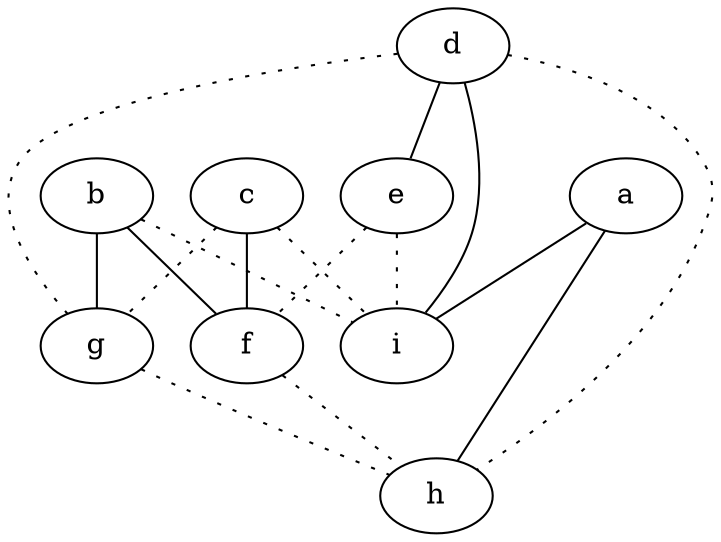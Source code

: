 graph {
a -- h;
a -- i;
b -- f;
b -- g;
b -- i [style=dotted];
c -- f;
c -- g [style=dotted];
c -- i [style=dotted];
d -- e;
d -- g [style=dotted];
d -- h [style=dotted];
d -- i;
e -- f [style=dotted];
e -- i [style=dotted];
f -- h [style=dotted];
g -- h [style=dotted];
}

